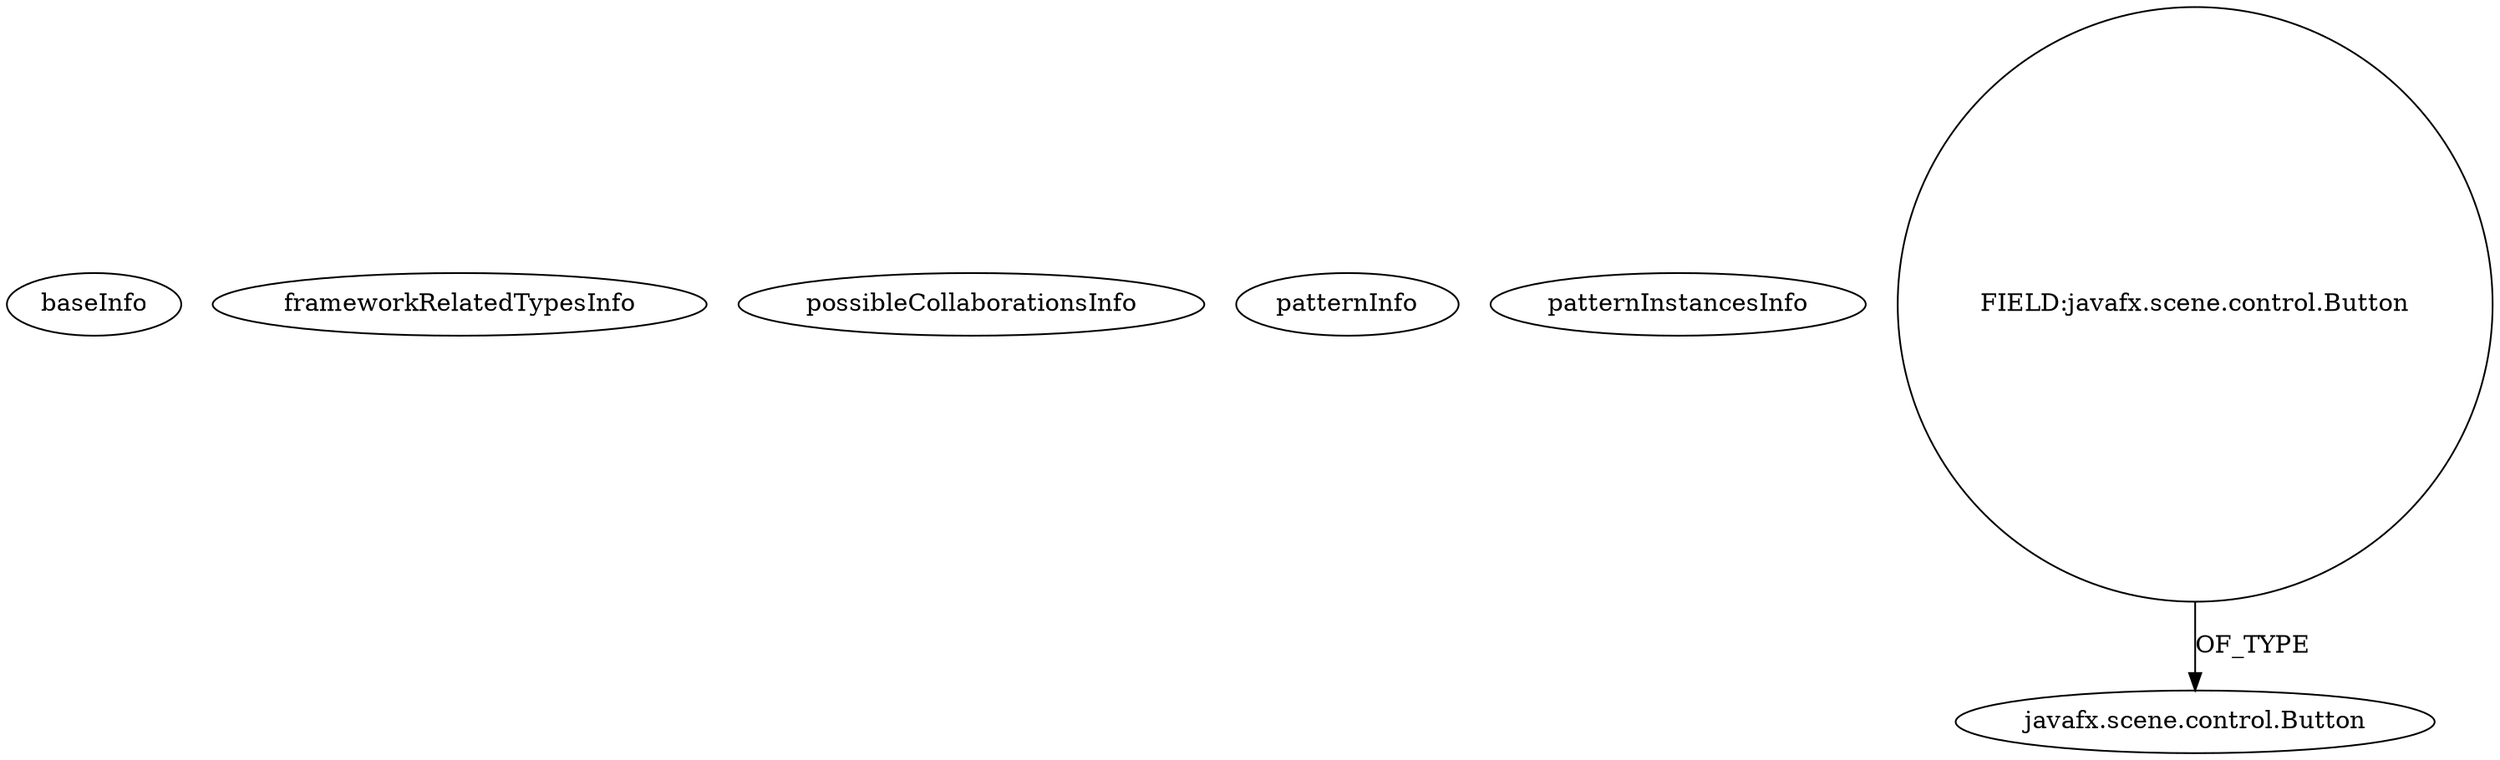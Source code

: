 digraph {
baseInfo[graphId=291,category="pattern",isAnonymous=false,possibleRelation=false]
frameworkRelatedTypesInfo[]
possibleCollaborationsInfo[]
patternInfo[frequency=180.0,patternRootClient=null]
patternInstancesInfo[0="boltKrank-JChatter~/boltKrank-JChatter/JChatter-master/src/JChatter/ChatterServerUI.java~ChatterServerUI~2200",1="amr390-SAT~/amr390-SAT/SAT-master/src/satcucharitas/SatMainViewController.java~SatMainViewController~1853",2="tarchan-ClipFX~/tarchan-ClipFX/ClipFX-master/src/com/mac/tarchan/clipfx/ClipFXController.java~ClipFXController~4467",3="iloop-kiosk-KIOSK-Project~/iloop-kiosk-KIOSK-Project/KIOSK-Project-master/src/oit/iloop/kiosk/kiosk_main/KioskMainController.java~KioskMainController~3135",4="warpcorebreach-AAH~/warpcorebreach-AAH/AAH-master/AAH/src/aah/LoginController.java~LoginController~4731",5="walker-clint-AIProj3~/walker-clint-AIProj3/AIProj3-master/src/application/MessageBoxController.java~MessageBoxController~4710",6="brunoborges-fx2048~/brunoborges-fx2048/fx2048-master/src/game2048/Board.java~Board~2229",7="RUAN0007-FastestPathSimulator~/RUAN0007-FastestPathSimulator/FastestPathSimulator-master/FastPathSimulator/src/application/FastestPathSimulatorController.java~FastestPathSimulatorController~1116",8="bianconejo-CEFX~/bianconejo-CEFX/CEFX-master/src/cefx/CEGestionRemisesController.java~CEGestionRemisesController~2018",9="dony1990-ProsDesktop~/dony1990-ProsDesktop/ProsDesktop-master/src/nicon/NiconDesktop/guifx/Wall/WallController.java~WallController~2571",10="yaw-javafx-jpa-crud~/yaw-javafx-jpa-crud/javafx-jpa-crud-master/src/main/java/br/com/yaw/jfx/ui/IncluirMercadoriaView.java~IncluirMercadoriaView~4872",11="dony1990-ProsDesktop~/dony1990-ProsDesktop/ProsDesktop-master/src/nicon/NiconDesktop/guifx/NiconImage/NiconImageFXMLController.java~NiconImageFXMLController~2548",12="joelburget-miftiwac~/joelburget-miftiwac/miftiwac-master/src/Dynamic_page.java~Dynamic_page~3333",13="BryceLawrence-Tableiness~/BryceLawrence-Tableiness/Tableiness-master/src/truthtablegenerator/GUI.java~GUI~179",14="andersonolisilva-exemplo_jfx~/andersonolisilva-exemplo_jfx/exemplo_jfx-master/src/main/java/br/edu/unirn/avaliacaofx/FXMLLoginController.java~FXMLLoginController~1870",15="Maxxa-MT-common~/Maxxa-MT-common/MT-common-master/src/cz/commons/example/animation/SimpleAnimationExamplecc.java~SimpleAnimationExamplecc~905",16="iloop-kiosk-KIOSK-Project~/iloop-kiosk-KIOSK-Project/KIOSK-Project-master/src/oit/iloop/kiosk/test/MainApplicationController.java~MainApplicationController~3172",17="walker-clint-AIProj3~/walker-clint-AIProj3/AIProj3-master/src/application/GameBoardController.java~GameBoardController~4712",18="bianconejo-CEFX~/bianconejo-CEFX/CEFX-master/src/cefx/CECommandeController.java~CECommandeController~2084",19="diogocs1-FPessoais~/diogocs1-FPessoais/FPessoais-master/FinancasPessoais/src/app/controllers/CadastroContaController.java~CadastroContaController~2503",20="bianconejo-CEFX~/bianconejo-CEFX/CEFX-master/src/cefx/LoginController.java~LoginController~2051",21="Technius-Starbound-Mod-Toolkit~/Technius-Starbound-Mod-Toolkit/Starbound-Mod-Toolkit-master/src/main/java/co/technius/starboundmodtoolkit/utilui/TextInputDialog.java~TextInputDialog~1451",22="amonker-AmonkerFX~/amonker-AmonkerFX/AmonkerFX-master/src/cn/jingyun/javafx/amonker/ui/AmonkerUIApplication.java~AmonkerUIApplication~1831",23="dony1990-ProsDesktop~/dony1990-ProsDesktop/ProsDesktop-master/src/nicon/NiconDesktop/guifx/NiconNavigator/NavegadorController.java~NavegadorController~2563",24="fieryphoenix-screen-caster~/fieryphoenix-screen-caster/screen-caster-master/ScreenCaster/src/by/bsuir/zuyeu/controller/ConnectController.java~ConnectController~2678",25="taipeiben-DateTimePicker~/taipeiben-DateTimePicker/DateTimePicker-master/src/main/java/com/browniebytes/javafx/control/DateTimePickerPopup.java~DateTimePickerPopup~4456",26="sushkrish-CityLife~/sushkrish-CityLife/CityLife-master/src/view/SelectHome.java~SelectHome~4329",27="warpcorebreach-AAH~/warpcorebreach-AAH/AAH-master/AAH/src/aah/RentPaymentController.java~RentPaymentController~4732",28="svadlamudi-GaussJordanElimination~/svadlamudi-GaussJordanElimination/GaussJordanElimination-master/src/gauss/jordan/elimination/MainController.java~MainController~4396",29="ajithkp560-quizmaster~/ajithkp560-quizmaster/quizmaster-master/QuizProgram_SRC/QuizProgram/src/quizprogram/SampleController.java~SampleController~1753",30="bianconejo-CEFX~/bianconejo-CEFX/CEFX-master/src/cefx/CEAjouterTypeLotController.java~CEAjouterTypeLotController~2052",31="szabel01-kontenery~/szabel01-kontenery/kontenery-master/src/main/java/pl/p/lodz/container/controller/FXMLController.java~FXMLController~4418",32="Cslice-Province~/Cslice-Province/Province-master/ProvincialMiner/src/Provincial_Miner/Gui2.java~Gui2~260",33="matanghuy-SPCA~/matanghuy-SPCA/SPCA-master/SPCA/src/controllers/TransController.java~TransController~3572",34="Technius-Starbound-Mod-Toolkit~/Technius-Starbound-Mod-Toolkit/Starbound-Mod-Toolkit-master/src/main/java/co/technius/starboundmodtoolkit/JsonPane.java~JsonPane~1419",35="idzik-Application-RCS~/idzik-Application-RCS/Application-RCS-master/RcsApplication/src/application/StartApplications.java~StartApplications~3069",36="prashker-KingsSGF~/prashker-KingsSGF/KingsSGF-master/src/uiSam/FighterView.java~FighterView~3912",37="gleba-cppoints~/gleba-cppoints/cppoints-master/src/cpapp/view/ReadFormController.java~ReadFormController~2757",38="ireardon-cs32-final~/ireardon-cs32-final/cs32-final-master/src/edu/brown/cs32/final_group/fx/AdvancedMenu.java~AdvancedMenu~3207",39="gheidorn-cacheboard~/gheidorn-cacheboard/cacheboard-master/src/cacheboard/scene/ScreenXController.java~ScreenXController~2729",40="borissuska-csv-tools~/borissuska-csv-tools/csv-tools-master/src/main/java/sk/suska/csv_tools/ui/FormController.java~FormController~2203",41="giatuyentiensinh-Project1~/giatuyentiensinh-Project1/Project1-master/Project1/src/control/DetailController.java~DetailController~2730",42="candybibby-Snake~/candybibby-Snake/Snake-master/src/graphicsJavaFX/Controller.java~Controller~2239",43="jperedadnr-Game2048HOL~/jperedadnr-Game2048HOL/Game2048HOL-master/src/org/hol/game2048/Board.java~Board~3394",44="sushkrish-CityLife~/sushkrish-CityLife/CityLife-master/src/view/MarketView.java~MarketView~4333",45="amonker-Trans~/amonker-Trans/Trans-master/src/cn/jingyun/trans/Project.java~Project~1849",46="svadlamudi-GaussJordanElimination~/svadlamudi-GaussJordanElimination/GaussJordanElimination-master/src/gauss/jordan/elimination/CloseController.java~CloseController~4388",47="JCake-CoupGameProgram~/JCake-CoupGameProgram/CoupGameProgram-master/src/game/remote/PlayerUi.java~PlayerUi~579",48="amonker-Trans~/amonker-Trans/Trans-master/src/cn/jingyun/trans/MainPane.java~MainPane~1847",49="7thwheel-medaka-chan~/7thwheel-medaka-chan/medaka-chan-master/src/seventhwheel/pos/controller/PosController.java~PosController~30",50="sergiohpl-PMS~/sergiohpl-PMS/PMS-master/IssueTrackingLite/src/issuetrackinglite/IssueTrackingLiteController.java~IssueTrackingLiteController~4152",51="santi-gonzalez-javafx-tutos~/santi-gonzalez-javafx-tutos/javafx-tutos-master/IssueTrackingLite/src/issuetrackinglite/IssueTrackingLiteController.java~IssueTrackingLiteController~4083",52="cmd802-projectmain~/cmd802-projectmain/projectmain-master/GroupProject/src/submenu/PhysicsSubmenu.java~PhysicsSubmenu~2288",53="Fisiu-skontrumFx~/Fisiu-skontrumFx/skontrumFx-master/skontrumFxApp/src/application/SkontrumController.java~SkontrumController~457",54="hock323-eventManager~/hock323-eventManager/EventManager-master/src/eventManager/controller/pokerTournament/TournamentController.java~TournamentController~3009",55="Seraphiana-SecretaryProblemSimulator~/Seraphiana-SecretaryProblemSimulator/SecretaryProblemSimulator-master/src/main/Java/GUI/GUIController.java~GUIController~1202",56="yaw-javafx-jpa-crud~/yaw-javafx-jpa-crud/javafx-jpa-crud-master/src/main/java/br/com/yaw/jfx/ui/BuscarMercadoriaView.java~BuscarMercadoriaView~4884",57="MasterGlaISTIC-aocproject~/MasterGlaISTIC-aocproject/aocproject-master/metronome/src/main/java/fr/istic/aocproject/ihm/IHMController.java~IHMController~898",58="pedrodonte-genjeefx~/pedrodonte-genjeefx/genjeefx-master/GenJeeFx/src/main/java/generar/ui/PanelPreviCodigo.java~PanelPreviCodigo~3849",59="Maxxa-MT-common~/Maxxa-MT-common/MT-common-master/src/cz/commons/example/animation/SimpleAnimationExample.java~SimpleAnimationExample~908",60="demibenari-cd-catalog~/demibenari-cd-catalog/cd-catalog-master/src/cd/catalog/MainFormController.java~MainFormController~2392",61="GalKarp-Advanced-Java-course-final-project-GUI-part~/GalKarp-Advanced-Java-course-final-project-GUI-part/Advanced-Java-course-final-project-GUI-part-master/Java-Missle/src/view/Launchertab.java~Launchertab~493",62="atsticks-FXOne~/atsticks-FXOne/FXOne-master/org.fxone/fxone-ui/src/main/java/org/fxone/ui/rt/nav/ViewNavigationToolbar.java~ViewNavigationToolbar~1960",63="Technius-Starbound-Mod-Toolkit~/Technius-Starbound-Mod-Toolkit/Starbound-Mod-Toolkit-master/src/main/java/co/technius/starboundmodtoolkit/AssetListPane.java~AssetListPane~1415",64="yaw-javafx-jpa-crud~/yaw-javafx-jpa-crud/javafx-jpa-crud-master/src/main/java/br/com/yaw/jfx/ui/Dialog.java~Dialog~4875",65="reginaldolopes-estudo-javafx~/reginaldolopes-estudo-javafx/estudo-javafx-master/FormularioLogin/src/com/reginaldolopes/estudojavfx/LoginApp.java~LoginApp~4012",66="Dahwar-Calculator~/Dahwar-Calculator/Calculator-master/src/fr/alsace/lacroix/calculator/SampleController.java~SampleController~308",67="a-r-t-e-k-FindNumberFxml~/a-r-t-e-k-FindNumberFxml/FindNumberFxml-master/src/pl/zdzymira/findnumberfxml/view/game/GamePresenter.java~GamePresenter~1657",68="bjornbil-reservatie~/bjornbil-reservatie/reservatie-master/ReservatieKommaFinal/src/be/khleuven/bjornbillen/controller/MainController.java~MainController~2178",69="mrempala-sp~/mrempala-sp/sp-master/src/application/VcSetupSquibGroups.java~VcSetupSquibGroups~3676",70="didygo-gce-display~/didygo-gce-display/gce-display-master/src/proto1/DashBoard.java~DashBoard~2407",71="mrempala-sp~/mrempala-sp/sp-master/src/application/VcSequencePreview.java~VcSequencePreview~3683",72="Technius-Starbound-Mod-Toolkit~/Technius-Starbound-Mod-Toolkit/Starbound-Mod-Toolkit-master/src/main/java/co/technius/starboundmodtoolkit/utilui/SwappableNodePane.java~SwappableNodePane~1458",73="brunoborges-fx2048~/brunoborges-fx2048/fx2048-master/src/game2048/Board.java~Overlay~2230",74="ICastro17-ProjectChatJava~/ICastro17-ProjectChatJava/ProjectChatJava-master/src/telaLogin/gui/TelaLoginController.java~TelaLoginController~536",75="warpcorebreach-AAH~/warpcorebreach-AAH/AAH-master/AAH/src/aah/ReminderController.java~ReminderController~4719",76="DOOOOOM-jmpd-shared~/DOOOOOM-jmpd-shared/jmpd-shared-master/src/dooooom/jmpd/client/gui/javafx/MainViewController.java~MainViewController~294",77="empollondefisica-PlanetGame~/empollondefisica-PlanetGame/PlanetGame-master/src/planetGame/MainMenuScene.java~MainMenuScene~2640",78="mouradsaadi-LO23-IHM~/mouradsaadi-LO23-IHM/LO23-IHM-master/Sudoku-IHM/src/sudoko/ihm/vue/FXMLDocumentController.java~FXMLDocumentController~3651",79="a1153tm-FXProtoType~/a1153tm-FXProtoType/FXProtoType-master/src/prototype/CommandButtonsController.java~CommandButtonsController~1662",80="markosankovic-CP1401901_BUCKeUSBAccessory~/markosankovic-CP1401901_BUCKeUSBAccessory/CP1401901_BUCKeUSBAccessory-master/src/main/java/com/synapticon/buckeusbaccessory/FXMLController.java~FXMLController~3534",81="diogocs1-FPessoais~/diogocs1-FPessoais/FPessoais-master/FinancasPessoais/src/app/controllers/PagtoController.java~PagtoController~2501",82="skrb-SimplePresenter~/skrb-SimplePresenter/SimplePresenter-master/src/contents/page3.java~page3~4232",83="t-kensuke-Java8~/t-kensuke-Java8/Java8-master/src/main/java/clock/PropertyDialog.java~PropertyDialog~4448",84="sk44-javafx-gallery~/sk44-javafx-gallery/javafx-gallery-master/src/main/java/sk44/jfxgallery/controllers/ImageWindowController.java~ImageWindowController~4195",85="jesuino-crud-frameworks~/jesuino-crud-frameworks/crud-frameworks-master/crud-frameworks-client-javafx/src/main/java/org/jugvale/crudframeworks/client/presentation/CrudframeworksPresenter.java~CrudframeworksPresenter~3311",86="diogocs1-FPessoais~/diogocs1-FPessoais/FPessoais-master/FinancasPessoais/src/app/controllers/CadastroDespesaController.java~CadastroDespesaController~2506",87="jasonwr-jhuep_ent_web_dev~/jasonwr-jhuep_ent_web_dev/jhuep_ent_web_dev-master/src/hw6/main/WebBuyer.java~WebBuyer~3282",88="wwtg99-POMA~/wwtg99-POMA/POMA-master/src/cn/edu/suda/gui/InputFrameController.java~InputFrameController~4812",89="iloop-kiosk-KIOSK-Project~/iloop-kiosk-KIOSK-Project/KIOSK-Project-master/src/oit/iloop/kiosk/kiosk_schoolmap/CampusMapMainController.java~CampusMapMainController~3149",90="henrik-bak-scbuildplanner~/henrik-bak-scbuildplanner/scbuildplanner-master/src/main/java/com/ezzored/starcraftbuildplanner/controller/MainWindowController.java~MainWindowController~2923",91="JCake-CoupGameProgram~/JCake-CoupGameProgram/CoupGameProgram-master/src/game/ui/javafx/IndividualPlayer.java~IndividualPlayer~596",92="bianconejo-CEFX~/bianconejo-CEFX/CEFX-master/src/cefx/CEPrincipalController.java~CEPrincipalController~2114",93="PatrickOtt-ReservationManager~/PatrickOtt-ReservationManager/ReservationManager-master/src/main/java/de/professional_webworkx/reservationmanager/controller/MainController.java~MainController~1080",94="HioLeong-DrawApp~/HioLeong-DrawApp/DrawApp-master/src/main/java/comp2013/hleong/drawapp/MainWindow.java~MainWindow~529",95="JustinAarden-C2J-Stamboom~/JustinAarden-C2J-Stamboom/C2J-Stamboom-master/src/stamboom/gui/StamboomFXController.java~StamboomFXController~734",96="diogocs1-FPessoais~/diogocs1-FPessoais/FPessoais-master/FinancasPessoais/src/app/controllers/HomeController.java~HomeController~2490",97="Johnmalc-JavaFX~/Johnmalc-JavaFX/JavaFX-master/src/game/SingleClassNoXmlBallGame.java~SingleClassNoXmlBallGame~649",98="ChrisWongAtCUHK-JavaFX~/ChrisWongAtCUHK-JavaFX/JavaFX-master/IssueTrackingLite/src/issuetrackinglite/IssueTrackingLiteController.java~IssueTrackingLiteController~240",99="Digital87-GUS-Teryt-Parser~/Digital87-GUS-Teryt-Parser/GUS-Teryt-Parser-master/src/main/java/net/kados/gtp/app/controllers/modules/FormController.java~FormController~381",100="7thwheel-medaka-chan~/7thwheel-medaka-chan/medaka-chan-master/src/seventhwheel/pos/controller/SuppliersController.java~SuppliersController~23",101="Edenm-BlackJack~/Edenm-BlackJack/BlackJack-master/src/View/LoginController.java~LoginController~403",102="Technius-Starbound-Mod-Toolkit~/Technius-Starbound-Mod-Toolkit/Starbound-Mod-Toolkit-master/src/main/java/co/technius/starboundmodtoolkit/mod/assetpane/JsonAssetPane.java~JsonAssetPane~1442",103="sebbafer-Sebanana~/sebbafer-Sebanana/Sebanana-master/src/sebanana/views/instellingenwin/InstellingenController.java~InstellingenController~4137",104="dony1990-ProsDesktop~/dony1990-ProsDesktop/ProsDesktop-master/src/nicon/NiconDesktop/guifx/DesktopViewer/DesktopViewerController.java~DesktopViewerController~2537",105="m2rtt-Poomine~/m2rtt-Poomine/Poomine-master/src/application/Main.java~Main~3508",106="dony1990-ProsDesktop~/dony1990-ProsDesktop/ProsDesktop-master/src/nicon/NiconDesktop/guifx/Plugins/PluginsController.java~PluginsController~2568",107="dinder-mufflin-igtv~/dinder-mufflin-igtv/igtv-master/GUI/src/com/igtv/ui/ImportController.java~ImportController~2481",108="demibenari-cd-catalog~/demibenari-cd-catalog/cd-catalog-master/src/cd/catalog/EditCDDataController.java~EditCDDataController~2391",109="sk44-javafx-mirroring-tool~/sk44-javafx-mirroring-tool/javafx-mirroring-tool-master/src/main/java/sk44/mirroringtool/MainWindowController.java~MainWindowController~4211",110="JoshuaHanrahan-DVDCollectionApp~/JoshuaHanrahan-DVDCollectionApp/DVDCollectionApp-master/src/dvdcollectionapp/view/DvdcollectionappfxmlController.java~DvdcollectionappfxmlController~728",111="killjoy64-Scouting~/killjoy64-Scouting/Scouting-master/Robotics Scouting MatchList Creator/src/org/petoskeypaladins/scouting/matchlist/Controller.java~Controller~3460",112="hock323-eventManager~/hock323-eventManager/EventManager-master/src/eventManager/controller/pokerTournament/PrizesController.java~PrizesController~2951",113="Daniel-Cristian-MusicPlayerStuff~/Daniel-Cristian-MusicPlayerStuff/MusicPlayerStuff-master/src/Controllers/VimMainController.java~VimMainController~314",114="mouradsaadi-LO23-IHM~/mouradsaadi-LO23-IHM/LO23-IHM-master/Sudoku-IHM/src/sudoko/ihm/vue/LoginController.java~LoginController~3659",115="7thwheel-medaka-chan~/7thwheel-medaka-chan/medaka-chan-master/src/seventhwheel/pos/controller/RegisterItemController.java~RegisterItemController~16",116="Technius-Starbound-Mod-Toolkit~/Technius-Starbound-Mod-Toolkit/Starbound-Mod-Toolkit-master/src/main/java/co/technius/starboundmodtoolkit/ModCreateDialog.java~ModCreateDialog~1412",117="sushkrish-CityLife~/sushkrish-CityLife/CityLife-master/src/view/SelectWork.java~SelectWork~4347",118="ICastro17-ProjectChatJava~/ICastro17-ProjectChatJava/ProjectChatJava-master/src/cliente/gui/TelaChatController.java~TelaChatController~532",119="Daniel-Cristian-MusicPlayerStuff~/Daniel-Cristian-MusicPlayerStuff/MusicPlayerStuff-master/src/Controllers/MusicVimController.java~MusicVimController~318",120="walker-clint-AIProj3~/walker-clint-AIProj3/AIProj3-master/src/application/StartScreenController.java~StartScreenController~4709",121="RomeoGolf-BC~/RomeoGolf-BC/BC-master/src/romeogolf/bc/MainController.java~MainController~1142",122="Geekly-fieldmarshalfx~/Geekly-fieldmarshalfx/fieldmarshalfx-master/src/net/geeklythings/fm/ui/fxml/LoadTournamentDialogController.java~LoadTournamentDialogController~500",123="stoeffu-LotterySystem~/stoeffu-LotterySystem/LotterySystem-master/src/gui/Controller.java~Controller~4315",124="making-todo-tsa~/making-todo-tsa/todo-tsa-master/todo-fx/src/main/java/todo/app/TodoController.java~TodoController~3522",125="demibenari-cd-catalog~/demibenari-cd-catalog/cd-catalog-master/src/cd/catalog/EditCDFormController.java~EditCDFormController~2395",126="nielsmaneschijn-8bit~/nielsmaneschijn-8bit/8bit-master/src/net/maneschijn/bleep/core/MathFX.java~MathFX~3756",127="Jamakasi-JMCLauncherFX~/Jamakasi-JMCLauncherFX/JMCLauncherFX-master/src/jmclauncherfx/OptionsWindowController.java~OptionsWindowController~610",128="dodaio-SoftwareBlack21G~/dodaio-SoftwareBlack21G/SoftwareBlack21G-master/Blackjack/src/Viewer/MainGamev2Controller.java~MainGamev2Controller~2521",129="warpcorebreach-AAH~/warpcorebreach-AAH/AAH-master/AAH/src/aah/AptAllottedController.java~AptAllottedController~4724",130="soonzsoonz-QuickFoot~/soonzsoonz-QuickFoot/QuickFoot-master/src/application/FXMLAdoptionController.java~FXMLAdoptionController~4247",131="Edenm-BlackJack~/Edenm-BlackJack/BlackJack-master/src/View/TableController.java~TableController~394",132="bianconejo-CEFX~/bianconejo-CEFX/CEFX-master/src/cefx/CEAjouterRemiseController.java~CEAjouterRemiseController~2024",133="warpcorebreach-AAH~/warpcorebreach-AAH/AAH-master/AAH/src/aah/MgrHomepageController.java~MgrHomepageController~4734",134="mouradsaadi-LO23-IHM~/mouradsaadi-LO23-IHM/LO23-IHM-master/Sudoku-IHM/src/sudoko/ihm/vue/RegisterController.java~RegisterController~3662",135="yamin-elmakis-IronDome2~/yamin-elmakis-IronDome2/IronDome2-master/IronDome2Client/src/WarClient.java~WarClient~4857",136="weltensturm-milca~/weltensturm-milca/milca-master/src/milca/GUIController.java~GUIController~4745",137="iloop-kiosk-KIOSK-Project~/iloop-kiosk-KIOSK-Project/KIOSK-Project-master/src/oit/iloop/kiosk/kiosk_examination/ExaminationMainController.java~ExaminationMainController~3122",138="warpcorebreach-AAH~/warpcorebreach-AAH/AAH-master/AAH/src/aah/ResidentHomepageController.java~ResidentHomepageController~4715",139="taylorthurlow-panda~/taylorthurlow-panda/panda-master/src/edu/TaylorThurlow/WindowMainController.java~WindowMainController~4508",140="novosga-painel-fx~/novosga-painel-fx/painel-fx-master/src/org/novosga/painel/client/ui/Controller.java~Controller~3787",141="sushkrish-CityLife~/sushkrish-CityLife/CityLife-master/src/view/StartScene.java~StartScene~4318",142="djapal-sfvchecker~/djapal-sfvchecker/sfvchecker-master/src/gr/djapal/sfv/SFVCheckerApplication.java~SFVCheckerApplication~2512",143="mrempala-sp~/mrempala-sp/sp-master/src/application/VcProgramStart.java~VcProgramStart~3679",144="prashker-KingsSGF~/prashker-KingsSGF/KingsSGF-master/src/uiSam/ConnectDialog.java~ConnectDialog~3937",145="zvakanaka-bitbit~/zvakanaka-bitbit/bitbit-master/src/bitbit/BitBit.java~BitBit~4923",146="SamuelSital-Tetris~/SamuelSital-Tetris/Tetris-master/src/application/MainScreenController.java~MainScreenController~1198",147="geyrix57-Proyecto_1_Bases~/geyrix57-Proyecto_1_Bases/Proyecto_1_Bases-master/src/Control/ControlLog.java~ControlLog~2710",148="Technius-Starbound-Mod-Toolkit~/Technius-Starbound-Mod-Toolkit/Starbound-Mod-Toolkit-master/src/main/java/co/technius/starboundmodtoolkit/mod/assetpane/RecipeAssetPane.java~RecipeAssetPane~1429",149="ChrisWongAtCUHK-JavaFX~/ChrisWongAtCUHK-JavaFX/JavaFX-master/javaaboutcom/src/javafx/layouts/LayoutSizingAligning.java~LayoutSizingAligning~251",150="VectorSoftworks-MediaRealmOfficial~/VectorSoftworks-MediaRealmOfficial/MediaRealmOfficial-master/src/net/vectorgaming/mediarealm/ui/controllers/ComponentController.java~ComponentController~1586",151="Johnmalc-JavaFX~/Johnmalc-JavaFX/JavaFX-master/src/game/BallGameController.java~BallGameController~640",152="amonker-Trans~/amonker-Trans/Trans-master/src/cn/jingyun/trans/FFmpegArgumentsManagerPane.java~FFmpegArgumentsManagerPane~1846",153="Technius-Starbound-Mod-Toolkit~/Technius-Starbound-Mod-Toolkit/Starbound-Mod-Toolkit-master/src/main/java/co/technius/starboundmodtoolkit/utilui/Palette.java~Palette~1453",154="warpcorebreach-AAH~/warpcorebreach-AAH/AAH-master/AAH/src/aah/ManMaintRequestController.java~ManMaintRequestController~4736",155="amonker-Trans~/amonker-Trans/Trans-master/src/cn/jingyun/trans/PathSetPane.java~PathSetPane~1845",156="Tsaru-Java-MP3-Visualizations~/Tsaru-Java-MP3-Visualizations/Java-MP3-Visualizations-master/mp3 Visualization/src/VisualizationInterface.java~VisualizationInterface~1511",157="sandeepb-CiscoECG~/sandeepb-CiscoECG/CiscoECG-master/src/ciscoECGFrontend/MyController.java~MyController~4063",158="cmd802-projectmain~/cmd802-projectmain/projectmain-master/GroupProject/src/topicpane/SHM.java~SHM~2292",159="prashker-KingsSGF~/prashker-KingsSGF/KingsSGF-master/src/uiSam/BoardGameWindow.java~BoardGameWindow~3922",160="if12b051-SWP_Paint~/if12b051-SWP_Paint/SWP_Paint-master/SWP_Paint/src/gui/MainController.java~MainController~3089",161="warpcorebreach-AAH~/warpcorebreach-AAH/AAH-master/AAH/src/aah/AptAllotmentController.java~AptAllotmentController~4733",162="antoniotorres-CAPOS~/antoniotorres-CAPOS/CAPOS-master/src/main/imprimirController.java~imprimirController~1880",163="sushkrish-CityLife~/sushkrish-CityLife/CityLife-master/src/view/ItemView.java~ItemView~4322",164="warpcorebreach-AAH~/warpcorebreach-AAH/AAH-master/AAH/src/aah/ApplicationFormController.java~ApplicationFormController~4737",165="tgregerson-lc3~/tgregerson-lc3/lc3-master/LC3Sim/src/lc3sim/ui/UIFXMain.java~UIFXMain~4520",166="bianconejo-CEFX~/bianconejo-CEFX/CEFX-master/src/cefx/CEPaiementAttenteController.java~CEPaiementAttenteController~2025",167="warpcorebreach-AAH~/warpcorebreach-AAH/AAH-master/AAH/src/aah/AppReviewController.java~AppReviewController~4716",168="Technius-Starbound-Mod-Toolkit~/Technius-Starbound-Mod-Toolkit/Starbound-Mod-Toolkit-master/src/main/java/co/technius/starboundmodtoolkit/NewAssetDialog.java~NewAssetDialog~1422",169="Totenfluch-TPrivateChat-Client~/Totenfluch-TPrivateChat-Client/TPrivateChat-Client-master/TPvtChat-C/src/me/Totenfluch/pack/Main.java~Main~1483",170="weltensturm-milca~/weltensturm-milca/milca-master/src/milca/GUI.java~GUI~4747",171="Jamakasi-JMCLauncherFX~/Jamakasi-JMCLauncherFX/JMCLauncherFX-master/src/jmclauncherfx/MainFormController.java~MainFormController~612",172="LichuanLu-ShunUI-FX~/LichuanLu-ShunUI-FX/ShunUI-FX-master/src/dialog/Dialog.java~Dialog~787",173="NirmalL-Shark~/NirmalL-Shark/Shark-master/src/Controller.java~Controller~1009",174="mathiasj33-VocLearn~/mathiasj33-VocLearn/VocLearn-master/src/net/softwarepage/voclearn/code/Gui.java~Gui~3576",175="crosswords-testEnvironment~/crosswords-testEnvironment/testEnvironment-master/src/GUI/MainController.java~MainController~2315",176="tarchan-ClipFX~/tarchan-ClipFX/ClipFX-master/src/com/mac/tarchan/clipfx/URLBoxController.java~URLBoxController~4464",177="josesoler7-agendavital~/josesoler7-agendavital/agendavital-master/src/agendavital/vista/FXMLLoginController.java~FXMLLoginController~3381",178="FloconDeNeige-Programme-Cyprien~/FloconDeNeige-Programme-Cyprien/Programme-Cyprien-master/CYPRIEN/src/name/antonsmirnov/javafx/dialog/Dialog.java~Dialog~474",179="aferrandoa-valenciasprints~/aferrandoa-valenciasprints/valenciasprints-master/src/controllers/MainController.java~MainController~1711"]
7[label="javafx.scene.control.Button",vertexType="FRAMEWORK_CLASS_TYPE",isFrameworkType=false]
26[label="FIELD:javafx.scene.control.Button",vertexType="FIELD_DECLARATION",isFrameworkType=false,shape=circle]
26->7[label="OF_TYPE"]
}

